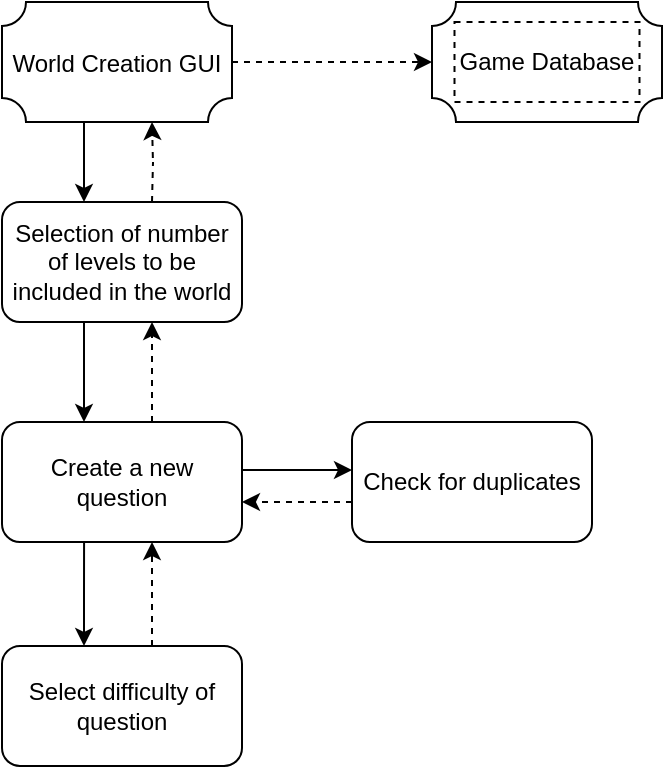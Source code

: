 <mxfile version="20.3.0" type="device"><diagram id="iM6jWZxNNBoD-pcdu2Ty" name="Page-1"><mxGraphModel dx="981" dy="468" grid="1" gridSize="10" guides="1" tooltips="1" connect="1" arrows="1" fold="1" page="1" pageScale="1" pageWidth="850" pageHeight="1100" math="0" shadow="0"><root><mxCell id="0"/><mxCell id="1" parent="0"/><mxCell id="A7K7heSSDTrsCIfsLjv3-17" value="" style="edgeStyle=orthogonalEdgeStyle;rounded=0;orthogonalLoop=1;jettySize=auto;html=1;dashed=1;strokeColor=default;exitX=1;exitY=0.5;exitDx=0;exitDy=0;exitPerimeter=0;" edge="1" parent="1" source="A7K7heSSDTrsCIfsLjv3-25"><mxGeometry relative="1" as="geometry"><mxPoint x="485" y="100" as="sourcePoint"/><mxPoint x="580" y="100" as="targetPoint"/></mxGeometry></mxCell><mxCell id="A7K7heSSDTrsCIfsLjv3-12" value="" style="edgeStyle=orthogonalEdgeStyle;rounded=0;orthogonalLoop=1;jettySize=auto;html=1;strokeColor=default;exitX=0.5;exitY=1;exitDx=0;exitDy=0;" edge="1" parent="1"><mxGeometry relative="1" as="geometry"><mxPoint x="406" y="230" as="sourcePoint"/><mxPoint x="406" y="280" as="targetPoint"/></mxGeometry></mxCell><mxCell id="A7K7heSSDTrsCIfsLjv3-2" value="Selection of number of levels to be included in the world" style="rounded=1;whiteSpace=wrap;html=1;" vertex="1" parent="1"><mxGeometry x="365" y="170" width="120" height="60" as="geometry"/></mxCell><mxCell id="A7K7heSSDTrsCIfsLjv3-3" value="" style="endArrow=classic;html=1;rounded=0;exitX=0.5;exitY=1;exitDx=0;exitDy=0;entryX=0.5;entryY=0;entryDx=0;entryDy=0;" edge="1" parent="1"><mxGeometry width="50" height="50" relative="1" as="geometry"><mxPoint x="406" y="130" as="sourcePoint"/><mxPoint x="406" y="170" as="targetPoint"/></mxGeometry></mxCell><mxCell id="A7K7heSSDTrsCIfsLjv3-19" value="" style="edgeStyle=orthogonalEdgeStyle;rounded=0;orthogonalLoop=1;jettySize=auto;html=1;strokeColor=default;exitX=0.342;exitY=1.001;exitDx=0;exitDy=0;exitPerimeter=0;" edge="1" parent="1" source="A7K7heSSDTrsCIfsLjv3-10"><mxGeometry relative="1" as="geometry"><mxPoint x="406" y="330" as="sourcePoint"/><mxPoint x="406" y="392" as="targetPoint"/></mxGeometry></mxCell><mxCell id="A7K7heSSDTrsCIfsLjv3-23" value="" style="edgeStyle=orthogonalEdgeStyle;rounded=0;orthogonalLoop=1;jettySize=auto;html=1;dashed=1;strokeColor=default;" edge="1" parent="1"><mxGeometry relative="1" as="geometry"><mxPoint x="440" y="280" as="sourcePoint"/><mxPoint x="440" y="230" as="targetPoint"/></mxGeometry></mxCell><mxCell id="A7K7heSSDTrsCIfsLjv3-29" value="" style="edgeStyle=orthogonalEdgeStyle;rounded=0;orthogonalLoop=1;jettySize=auto;html=1;dashed=1;strokeColor=default;" edge="1" parent="1"><mxGeometry relative="1" as="geometry"><mxPoint x="540" y="320" as="sourcePoint"/><mxPoint x="485" y="320" as="targetPoint"/></mxGeometry></mxCell><mxCell id="A7K7heSSDTrsCIfsLjv3-30" value="" style="edgeStyle=orthogonalEdgeStyle;rounded=0;orthogonalLoop=1;jettySize=auto;html=1;strokeColor=default;" edge="1" parent="1"><mxGeometry relative="1" as="geometry"><mxPoint x="485" y="304" as="sourcePoint"/><mxPoint x="540" y="304" as="targetPoint"/></mxGeometry></mxCell><mxCell id="A7K7heSSDTrsCIfsLjv3-10" value="Create a new question" style="rounded=1;whiteSpace=wrap;html=1;" vertex="1" parent="1"><mxGeometry x="365" y="280" width="120" height="60" as="geometry"/></mxCell><mxCell id="A7K7heSSDTrsCIfsLjv3-20" value="" style="edgeStyle=orthogonalEdgeStyle;rounded=0;orthogonalLoop=1;jettySize=auto;html=1;strokeColor=default;dashed=1;" edge="1" parent="1"><mxGeometry relative="1" as="geometry"><mxPoint x="440" y="392" as="sourcePoint"/><mxPoint x="440" y="340" as="targetPoint"/></mxGeometry></mxCell><mxCell id="A7K7heSSDTrsCIfsLjv3-18" value="Select difficulty of question" style="whiteSpace=wrap;html=1;rounded=1;" vertex="1" parent="1"><mxGeometry x="365" y="392" width="120" height="60" as="geometry"/></mxCell><mxCell id="A7K7heSSDTrsCIfsLjv3-24" value="" style="edgeStyle=orthogonalEdgeStyle;rounded=0;orthogonalLoop=1;jettySize=auto;html=1;dashed=1;strokeColor=default;" edge="1" parent="1"><mxGeometry relative="1" as="geometry"><mxPoint x="440" y="170" as="sourcePoint"/><mxPoint x="440" y="130" as="targetPoint"/></mxGeometry></mxCell><mxCell id="A7K7heSSDTrsCIfsLjv3-25" value="World Creation GUI" style="verticalLabelPosition=middle;verticalAlign=middle;shape=mxgraph.basic.plaque;dx=6;rounded=1;align=center;horizontal=1;labelPosition=center;" vertex="1" parent="1"><mxGeometry x="365" y="70" width="115" height="60" as="geometry"/></mxCell><mxCell id="A7K7heSSDTrsCIfsLjv3-28" value="Check for duplicates" style="rounded=1;whiteSpace=wrap;html=1;" vertex="1" parent="1"><mxGeometry x="540" y="280" width="120" height="60" as="geometry"/></mxCell><mxCell id="A7K7heSSDTrsCIfsLjv3-31" value="" style="verticalLabelPosition=middle;verticalAlign=middle;shape=mxgraph.basic.plaque;dx=6;rounded=1;align=center;horizontal=1;labelPosition=center;" vertex="1" parent="1"><mxGeometry x="580" y="70" width="115" height="60" as="geometry"/></mxCell><mxCell id="A7K7heSSDTrsCIfsLjv3-32" value="Game Database" style="rounded=0;whiteSpace=wrap;html=1;dashed=1;" vertex="1" parent="1"><mxGeometry x="591.25" y="80" width="92.5" height="40" as="geometry"/></mxCell></root></mxGraphModel></diagram></mxfile>